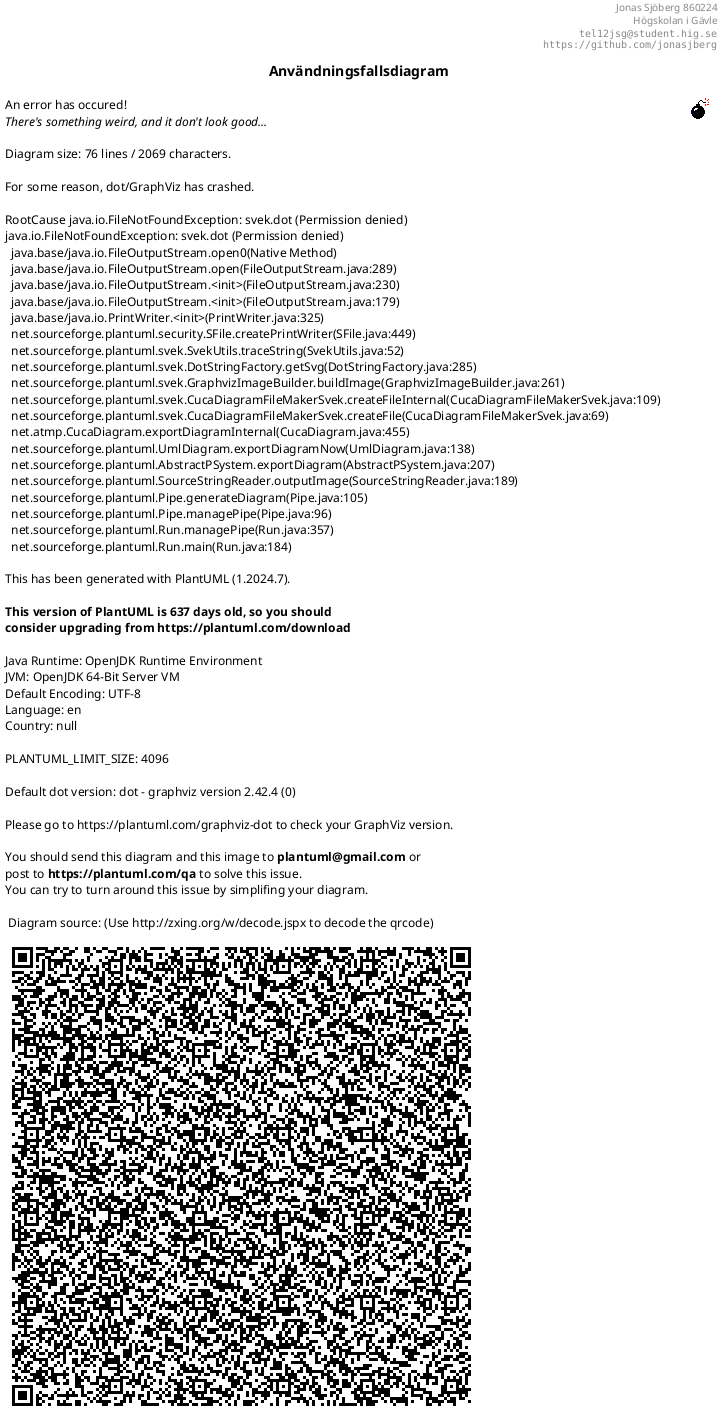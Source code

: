 ' DVG303 :: Objektorienterad design och programmering
' 860224 Jonas Sjöberg
' Högskolan i Gävle
' tel12jsg@student.hig.se
'
' Lab #1


@startuml
' ______________________________________________________________________________
' ____ CONFIGURATION OPTIONS ___________________________________________________
' debug flag creates a 'svek.dot' and 'svek.svg' file in ~/
!pragma svek_trace on

skinparam {
    monochrome true
    backgroundColor transparent
    classBackgroundColor transparent
    'style strictuml
}

' ______________________________________________________________________________
' ____ USECASE DIAGRAM _________________________________________________________

header
Jonas Sjöberg 860224
Högskolan i Gävle
""tel12jsg@student.hig.se""
""https://github.com/jonasjberg""
end header

title Användningsfallsdiagram

'
' * AF 1: Skapa figur.
'         Användaren väljer ’skapa figur’ och sedan vilken typ figuren ska ha.
'         Möjliga värden är: Punkt, linje, triangel, rektangel, cirkel och
'         kanske ellips och kvadrat.  Systemet ger användaren möjlighet att
'         mata in värden som behövs för att definiera den önskade figuren.
'         Systemet använder sedan värden för att skapa ett objekt av vald typ
'         och tilldelar objektet till passande objektlista (t.ex. figur-lista,
'         lista med flyttbara figurer, lista med roterbara figurer mm. - se
'         nedan).
' * AF 2: Ta bort alla figurer.
'         Användaren väljer ’Ta bort allt’. 
'         Systemet tömmer alla listor.
' * AF 3: Rita ut alla figurer.
'         Användaren väljer ’Rita ut allt’. 
'         Systemet visar alla figurer som kan ritas.  
'         Obs: Detta användningsfall kommer att behandlas först i laboration 3.
' * AF 4: Skriv ut data till alla figurer.
'         Användaren väljer ’Skriv ut allt’. 
'         Systemet skriver ut data till alla figurer på konsollen.
' * AF 5: Förflytta alla flyttbara figurer.
'         Användaren väljer ’Förflytta allt’. 
'         Systemet ger användaren möjlighet att mata in värden dx, dy. 
'         Systemet förflyttar alla figurer som kan förflyttas.
' * AF 6: Ändra storlek till alla skalerbara figurer.
'         Användaren väljer ’Ändra storlek till alla’. 
'         Systemet ger användaren möjlighet att mata in värden sx, sy. 
'         Systemet ändrar storleken till alla figurer som tillåter detta.
' * AF 7: Rotera alla roterbara figurer.
'         Användaren väljer ’Rotera alla’. 
'         Systemet ger användaren möjlighet att mata in ett vinkel-värde. 
'         Systemet roterar alla figurer som kan roteras.

:Användare: as User

rectangle "Programmet" {
    (Skapa figur)                                as (CreateFigure)
    (Ta bort alla figurer)                       as (RemoveAllFigures)
    (Rita ut alla figurer)                       as (DrawAllFigures)
    (Skriv ut data till alla figurer)            as (PrintDataAllFigures)
    (Förflytta alla flyttbara figurer)           as (MoveAllMovable)
    (Ändra storlek till alla skalerbara figurer) as (ScaleAllScalable)
    (Rotera alla roterbara figurer)              as (RotateAllRotatable)

    left to right direction
    User - CreateFigure
    User - RemoveAllFigures
    User - DrawAllFigures
    User - PrintDataAllFigures
    User - MoveAllMovable
    User - ScaleAllScalable
    User - RotateAllRotatable
}

note right of CreateFigure
* Systemet ger användaren möjlighet att mata in värden
som behövs för att definiera den önskade figuren.
* Systemet använder sedan värden för att skapa ett objekt
av vald typ och tilldelar objektet till passande objektlista.
end note

note right of RemoveAllFigures
* Systemet tömmer alla listor.
end note

note right of DrawAllFigures
* Systemet visar alla figurer som kan ritas.
end note

note right of PrintDataAllFigures
* Systemet skriver ut data till alla figurer på konsollen.
end note

note right of MoveAllMovable
* Systemet ger användaren möjlighet att mata in värden dx, dy.
* Systemet förflyttar alla figurer som kan förflyttas.
end note

note right of ScaleAllScalable
* Systemet ger användaren möjlighet att mata in värden sx, sy.
* Systemet ändrar storleken till alla figurer som tillåter detta.
end note

note right of RotateAllRotatable
* Systemet ger användaren möjlighet att mata in ett vinkel-värde.
* Systemet roterar alla figurer som kan roteras.
end note

@enduml
